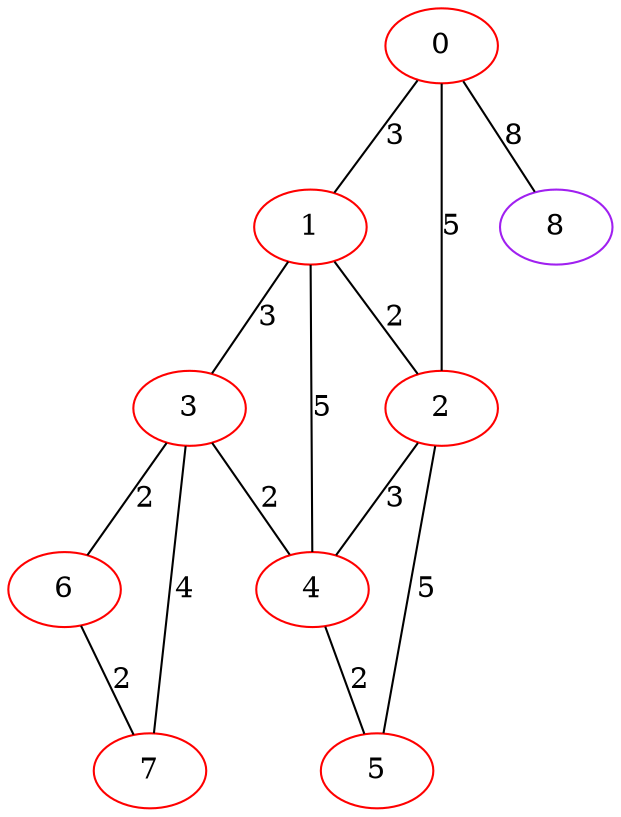 graph "" {
0 [color=red, weight=1];
1 [color=red, weight=1];
2 [color=red, weight=1];
3 [color=red, weight=1];
4 [color=red, weight=1];
5 [color=red, weight=1];
6 [color=red, weight=1];
7 [color=red, weight=1];
8 [color=purple, weight=4];
0 -- 8  [key=0, label=8];
0 -- 1  [key=0, label=3];
0 -- 2  [key=0, label=5];
1 -- 2  [key=0, label=2];
1 -- 3  [key=0, label=3];
1 -- 4  [key=0, label=5];
2 -- 4  [key=0, label=3];
2 -- 5  [key=0, label=5];
3 -- 4  [key=0, label=2];
3 -- 6  [key=0, label=2];
3 -- 7  [key=0, label=4];
4 -- 5  [key=0, label=2];
6 -- 7  [key=0, label=2];
}
